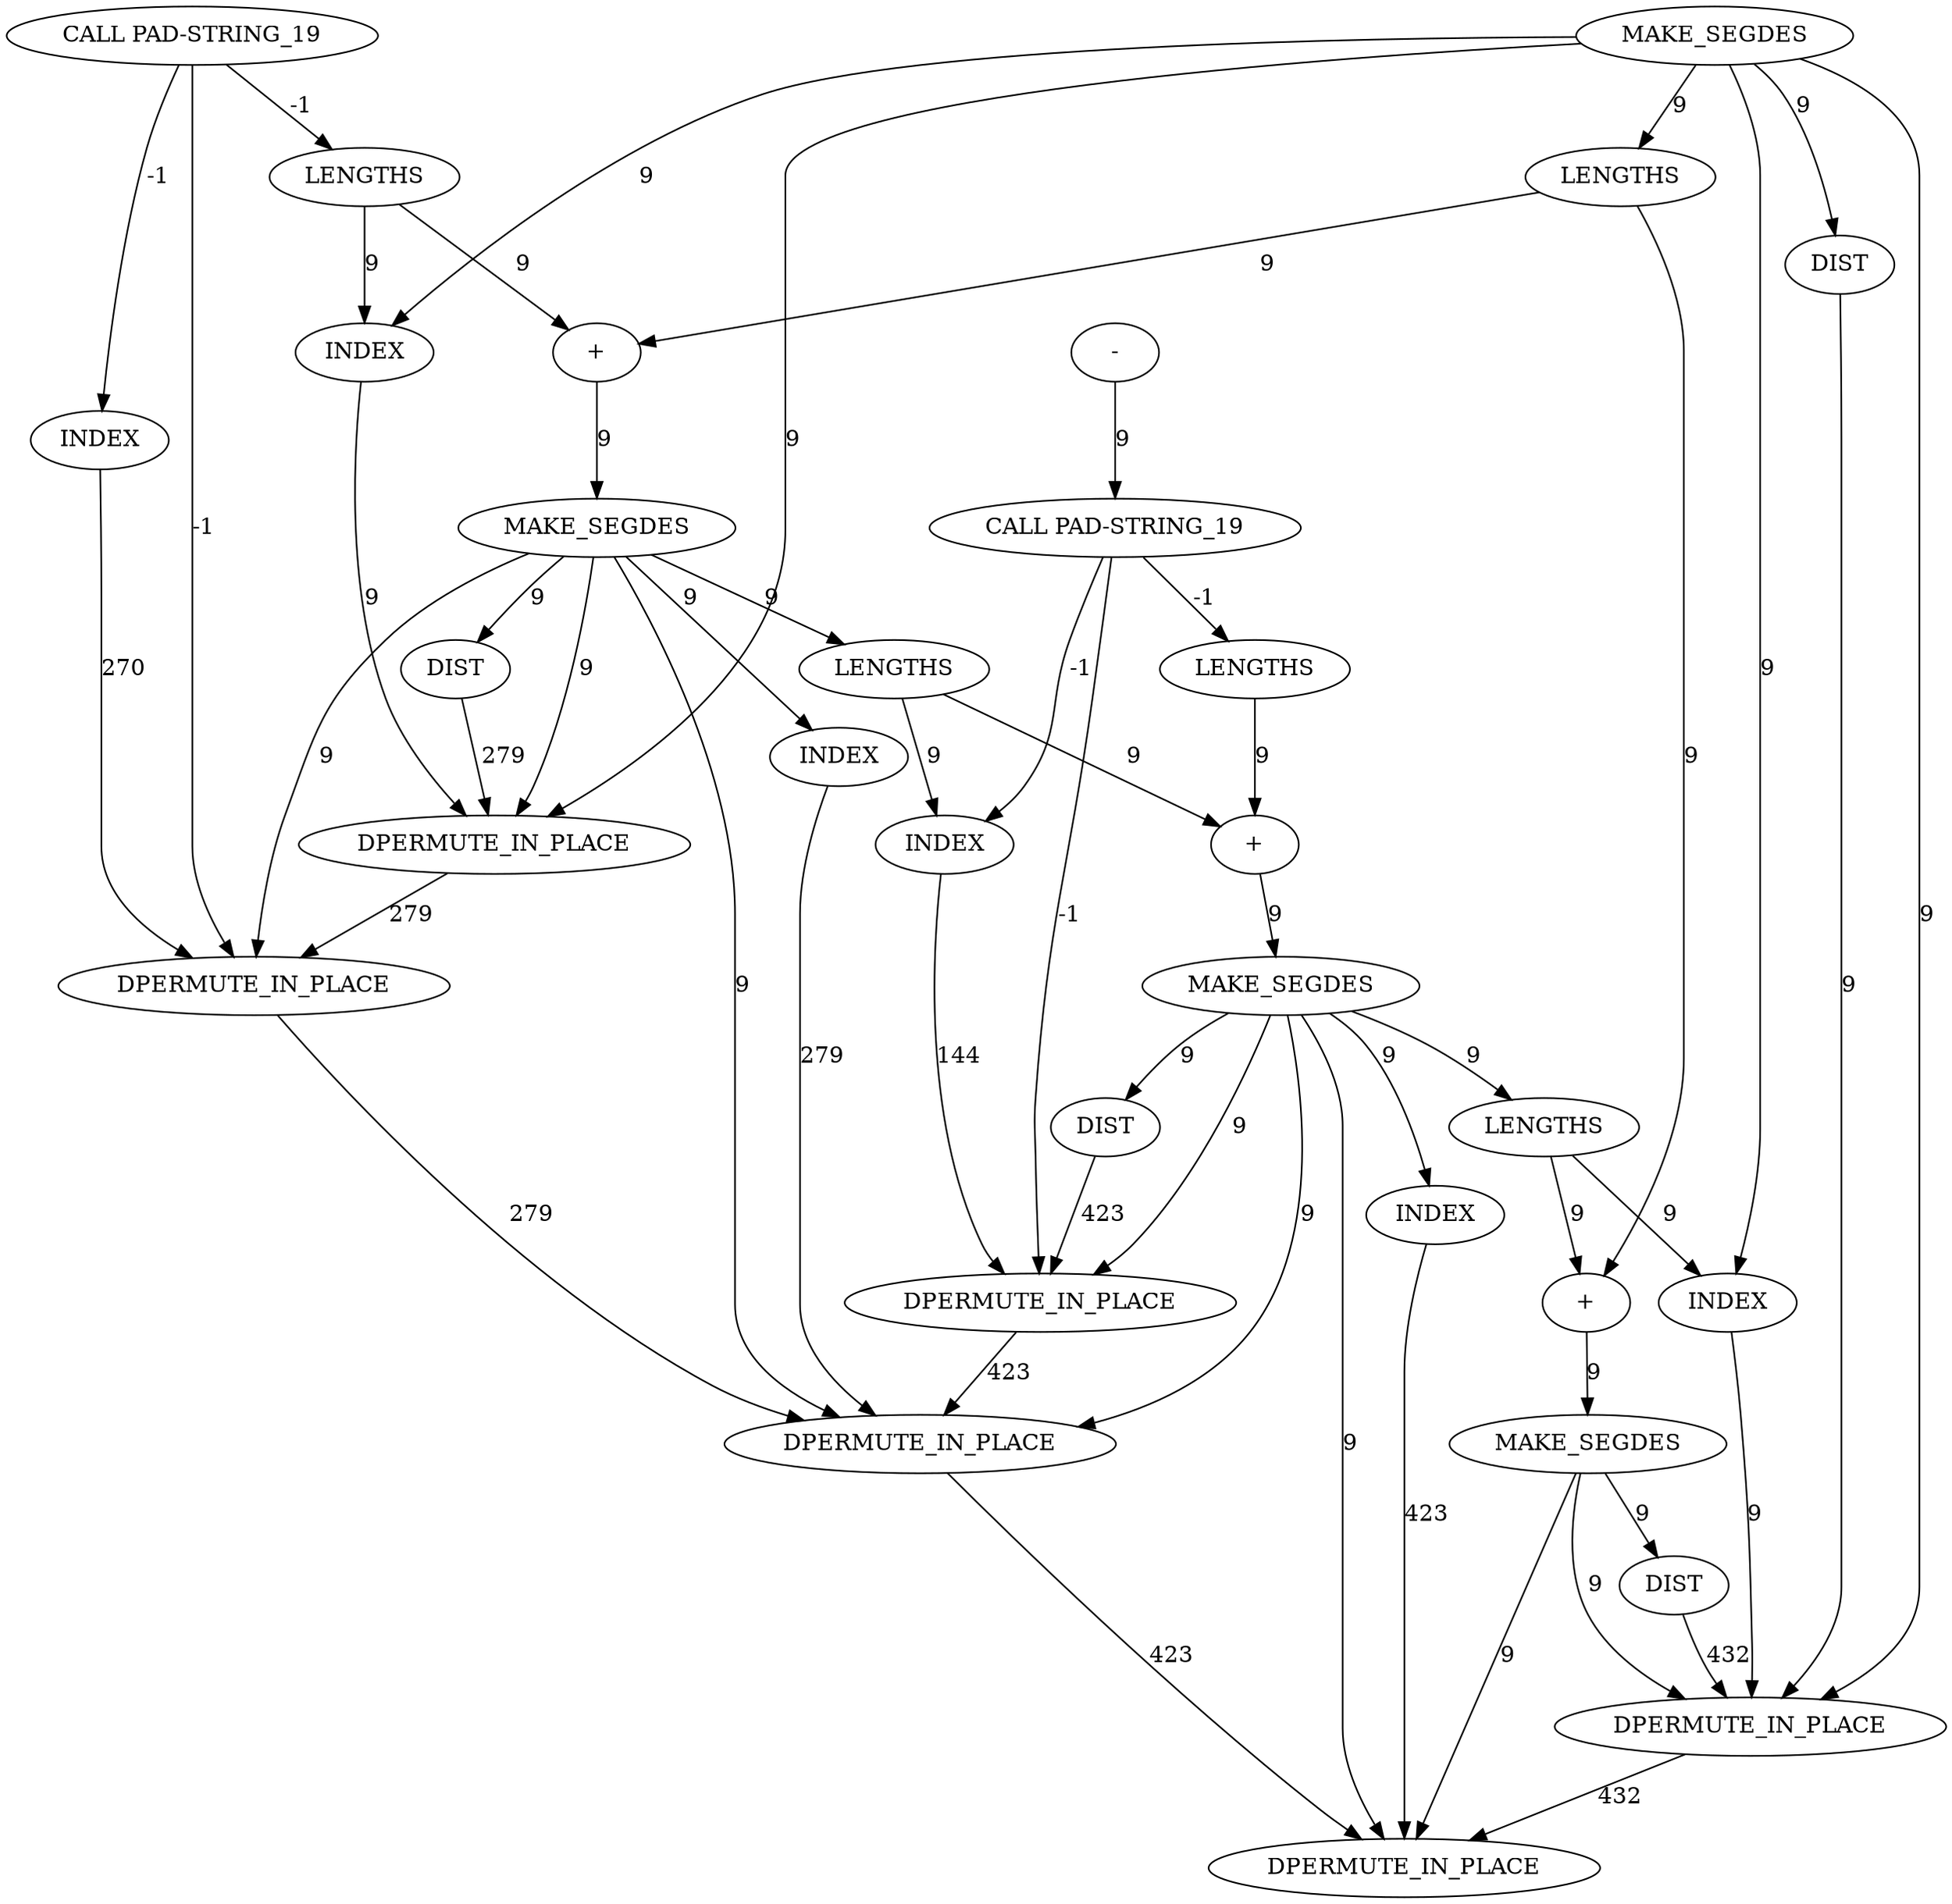digraph {
	cg_B_INST_16201 [label=MAKE_SEGDES cost=2582]
	cg_B_INST_16232 [label="-" cost=302]
	cg_B_INST_16493 [label=DPERMUTE_IN_PLACE cost=944]
	cg_B_INST_16276 [label=DIST cost=302]
	cg_B_INST_16328 [label=INDEX cost=1502]
	cg_B_INST_3220 [label="CALL PAD-STRING_19" cost=0]
	cg_B_INST_16316 [label=INDEX cost=1329]
	cg_B_INST_3228 [label="CALL PAD-STRING_19" cost=0]
	cg_B_INST_16242 [label=INDEX cost=1202]
	cg_B_INST_16306 [label=DIST cost=3051]
	cg_B_INST_16254 [label=INDEX cost=1417]
	cg_B_INST_16173 [label=INDEX cost=4726]
	cg_B_INST_16339 [label="+" cost=344]
	cg_B_INST_16320 [label=LENGTHS cost=384]
	cg_B_INST_16185 [label=INDEX cost=1589]
	cg_B_INST_16495 [label=DPERMUTE_IN_PLACE cost=987]
	cg_B_INST_16196 [label="+" cost=302]
	cg_B_INST_16494 [label=DPERMUTE_IN_PLACE cost=1030]
	cg_B_INST_3222 [label=MAKE_SEGDES cost=343]
	cg_B_INST_16246 [label=LENGTHS cost=302]
	cg_B_INST_16350 [label=DIST cost=299]
	cg_B_INST_16264 [label=LENGTHS cost=219]
	cg_B_INST_16177 [label=LENGTHS cost=385]
	cg_B_INST_16265 [label="+" cost=218]
	cg_B_INST_16496 [label=DPERMUTE_IN_PLACE cost=514]
	cg_B_INST_16344 [label=MAKE_SEGDES cost=302]
	cg_B_INST_16207 [label=DIST cost=219]
	cg_B_INST_16270 [label=MAKE_SEGDES cost=386]
	cg_B_INST_16195 [label=LENGTHS cost=260]
	cg_B_INST_16492 [label=DPERMUTE_IN_PLACE cost=602]
	cg_B_INST_16497 [label=DPERMUTE_IN_PLACE cost=1073]
	cg_B_INST_16201 -> cg_B_INST_16207 [label=9 cost=9]
	cg_B_INST_16201 -> cg_B_INST_16492 [label=9 cost=9]
	cg_B_INST_16201 -> cg_B_INST_16493 [label=9 cost=9]
	cg_B_INST_16201 -> cg_B_INST_16242 [label=9 cost=9]
	cg_B_INST_16201 -> cg_B_INST_16246 [label=9 cost=9]
	cg_B_INST_16201 -> cg_B_INST_16495 [label=9 cost=9]
	cg_B_INST_16232 -> cg_B_INST_3228 [label=9 cost=9]
	cg_B_INST_16493 -> cg_B_INST_16495 [label=279 cost=279]
	cg_B_INST_16276 -> cg_B_INST_16494 [label=423 cost=423]
	cg_B_INST_16328 -> cg_B_INST_16496 [label=9 cost=9]
	cg_B_INST_3220 -> cg_B_INST_16173 [label=-1 cost=-1]
	cg_B_INST_3220 -> cg_B_INST_16177 [label=-1 cost=-1]
	cg_B_INST_3220 -> cg_B_INST_16493 [label=-1 cost=-1]
	cg_B_INST_16316 -> cg_B_INST_16497 [label=423 cost=423]
	cg_B_INST_3228 -> cg_B_INST_16254 [label=-1 cost=-1]
	cg_B_INST_3228 -> cg_B_INST_16264 [label=-1 cost=-1]
	cg_B_INST_3228 -> cg_B_INST_16494 [label=-1 cost=-1]
	cg_B_INST_16242 -> cg_B_INST_16495 [label=279 cost=279]
	cg_B_INST_16306 -> cg_B_INST_16496 [label=9 cost=9]
	cg_B_INST_16254 -> cg_B_INST_16494 [label=144 cost=144]
	cg_B_INST_16173 -> cg_B_INST_16493 [label=270 cost=270]
	cg_B_INST_16339 -> cg_B_INST_16344 [label=9 cost=9]
	cg_B_INST_16320 -> cg_B_INST_16328 [label=9 cost=9]
	cg_B_INST_16320 -> cg_B_INST_16339 [label=9 cost=9]
	cg_B_INST_16185 -> cg_B_INST_16492 [label=9 cost=9]
	cg_B_INST_16495 -> cg_B_INST_16497 [label=423 cost=423]
	cg_B_INST_16196 -> cg_B_INST_16201 [label=9 cost=9]
	cg_B_INST_16494 -> cg_B_INST_16495 [label=423 cost=423]
	cg_B_INST_3222 -> cg_B_INST_16185 [label=9 cost=9]
	cg_B_INST_3222 -> cg_B_INST_16195 [label=9 cost=9]
	cg_B_INST_3222 -> cg_B_INST_16492 [label=9 cost=9]
	cg_B_INST_3222 -> cg_B_INST_16306 [label=9 cost=9]
	cg_B_INST_3222 -> cg_B_INST_16328 [label=9 cost=9]
	cg_B_INST_3222 -> cg_B_INST_16496 [label=9 cost=9]
	cg_B_INST_16246 -> cg_B_INST_16254 [label=9 cost=9]
	cg_B_INST_16246 -> cg_B_INST_16265 [label=9 cost=9]
	cg_B_INST_16350 -> cg_B_INST_16496 [label=432 cost=432]
	cg_B_INST_16264 -> cg_B_INST_16265 [label=9 cost=9]
	cg_B_INST_16177 -> cg_B_INST_16185 [label=9 cost=9]
	cg_B_INST_16177 -> cg_B_INST_16196 [label=9 cost=9]
	cg_B_INST_16265 -> cg_B_INST_16270 [label=9 cost=9]
	cg_B_INST_16496 -> cg_B_INST_16497 [label=432 cost=432]
	cg_B_INST_16344 -> cg_B_INST_16350 [label=9 cost=9]
	cg_B_INST_16344 -> cg_B_INST_16496 [label=9 cost=9]
	cg_B_INST_16344 -> cg_B_INST_16497 [label=9 cost=9]
	cg_B_INST_16207 -> cg_B_INST_16492 [label=279 cost=279]
	cg_B_INST_16270 -> cg_B_INST_16276 [label=9 cost=9]
	cg_B_INST_16270 -> cg_B_INST_16494 [label=9 cost=9]
	cg_B_INST_16270 -> cg_B_INST_16495 [label=9 cost=9]
	cg_B_INST_16270 -> cg_B_INST_16316 [label=9 cost=9]
	cg_B_INST_16270 -> cg_B_INST_16320 [label=9 cost=9]
	cg_B_INST_16270 -> cg_B_INST_16497 [label=9 cost=9]
	cg_B_INST_16195 -> cg_B_INST_16196 [label=9 cost=9]
	cg_B_INST_16195 -> cg_B_INST_16339 [label=9 cost=9]
	cg_B_INST_16492 -> cg_B_INST_16493 [label=279 cost=279]
}
